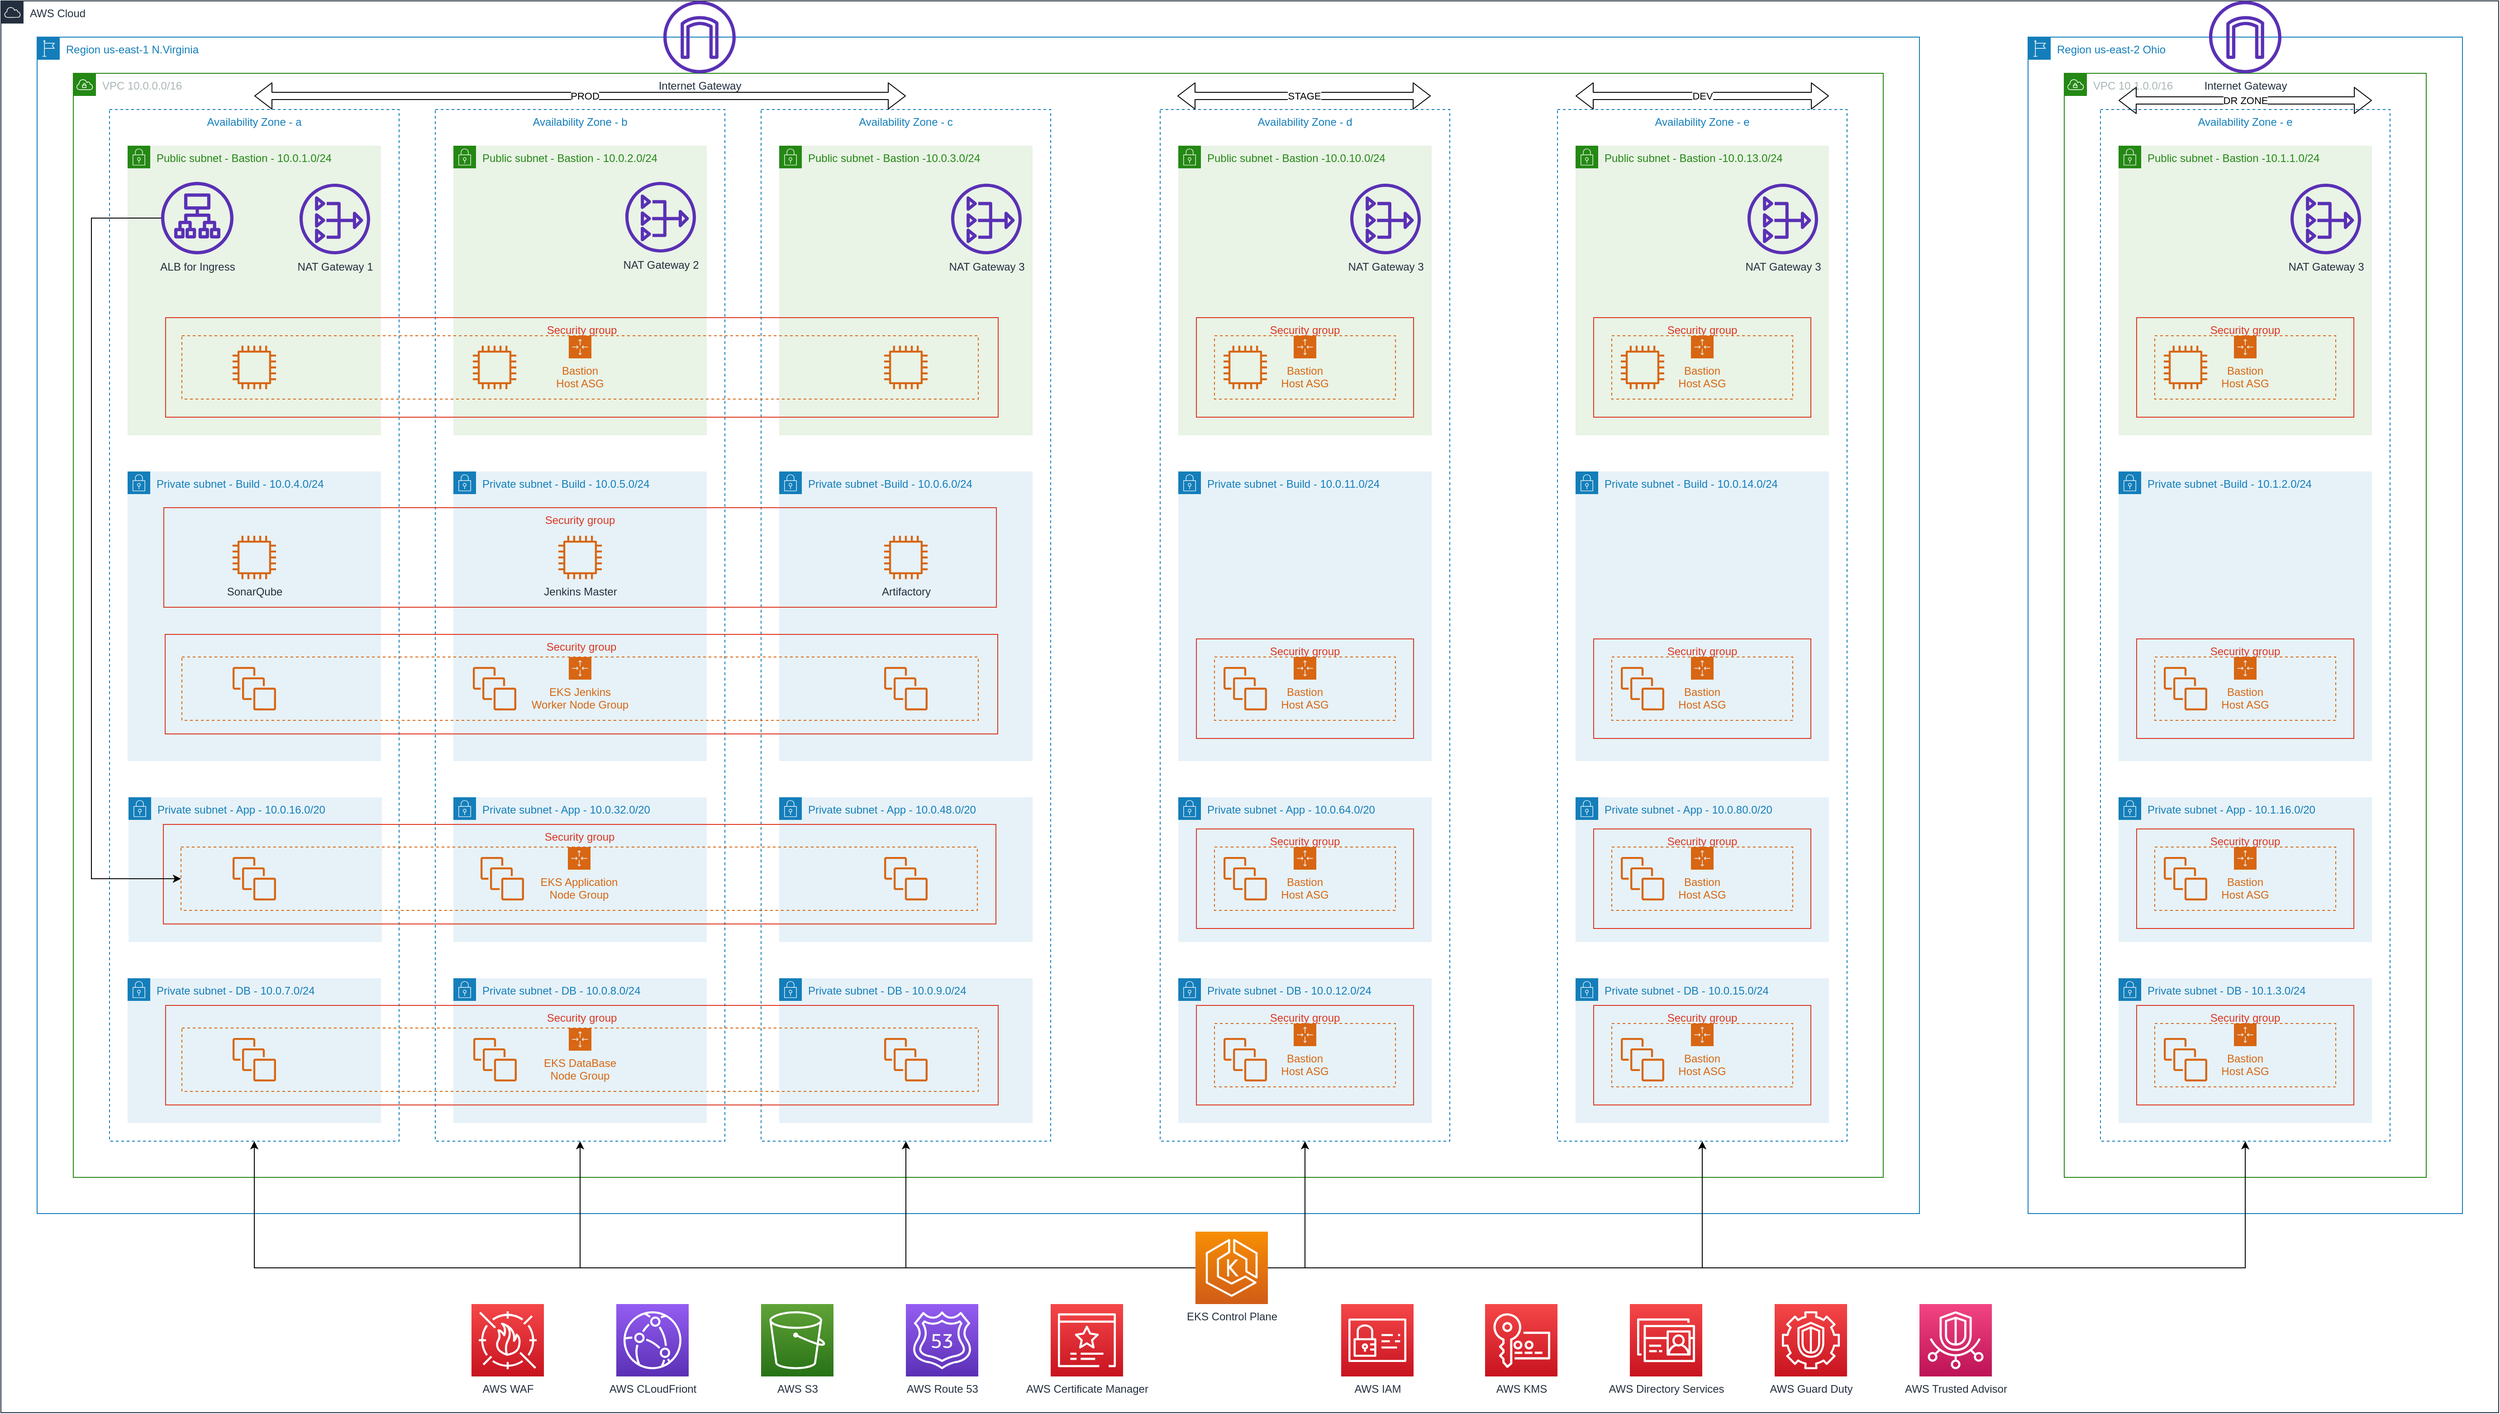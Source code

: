 <mxfile version="13.6.2" type="gitlab">
  <diagram id="AtscibH2AKyXSBgNTHDb" name="Page-1">
    <mxGraphModel dx="1016" dy="838" grid="1" gridSize="10" guides="1" tooltips="1" connect="1" arrows="1" fold="1" page="1" pageScale="1" pageWidth="827" pageHeight="1169" math="0" shadow="0">
      <root>
        <object label="" id="0">
          <mxCell />
        </object>
        <mxCell id="1" parent="0" />
        <mxCell id="Wkn2q9pEP4wsHwl2z5WC-1" value="AWS Cloud" style="points=[[0,0],[0.25,0],[0.5,0],[0.75,0],[1,0],[1,0.25],[1,0.5],[1,0.75],[1,1],[0.75,1],[0.5,1],[0.25,1],[0,1],[0,0.75],[0,0.5],[0,0.25]];outlineConnect=0;gradientColor=none;html=1;whiteSpace=wrap;fontSize=12;fontStyle=0;shape=mxgraph.aws4.group;grIcon=mxgraph.aws4.group_aws_cloud;strokeColor=#232F3E;fillColor=none;verticalAlign=top;align=left;spacingLeft=30;fontColor=#232F3E;dashed=0;" parent="1" vertex="1">
          <mxGeometry x="880" y="80" width="2760" height="1560" as="geometry" />
        </mxCell>
        <mxCell id="Wkn2q9pEP4wsHwl2z5WC-2" value="Region us-east-1 N.Virginia" style="points=[[0,0],[0.25,0],[0.5,0],[0.75,0],[1,0],[1,0.25],[1,0.5],[1,0.75],[1,1],[0.75,1],[0.5,1],[0.25,1],[0,1],[0,0.75],[0,0.5],[0,0.25]];outlineConnect=0;gradientColor=none;html=1;whiteSpace=wrap;fontSize=12;fontStyle=0;shape=mxgraph.aws4.group;grIcon=mxgraph.aws4.group_region;strokeColor=#147EBA;fillColor=none;verticalAlign=top;align=left;spacingLeft=30;fontColor=#147EBA;dashed=0;" parent="1" vertex="1">
          <mxGeometry x="920" y="120" width="2080" height="1300" as="geometry" />
        </mxCell>
        <mxCell id="Wkn2q9pEP4wsHwl2z5WC-3" value="VPC 10.0.0.0/16" style="points=[[0,0],[0.25,0],[0.5,0],[0.75,0],[1,0],[1,0.25],[1,0.5],[1,0.75],[1,1],[0.75,1],[0.5,1],[0.25,1],[0,1],[0,0.75],[0,0.5],[0,0.25]];outlineConnect=0;gradientColor=none;html=1;whiteSpace=wrap;fontSize=12;fontStyle=0;shape=mxgraph.aws4.group;grIcon=mxgraph.aws4.group_vpc;strokeColor=#248814;fillColor=none;verticalAlign=top;align=left;spacingLeft=30;fontColor=#AAB7B8;dashed=0;" parent="1" vertex="1">
          <mxGeometry x="960" y="160" width="2000" height="1220" as="geometry" />
        </mxCell>
        <mxCell id="Wkn2q9pEP4wsHwl2z5WC-19" value="Internet Gateway" style="outlineConnect=0;fontColor=#232F3E;gradientColor=none;fillColor=#5A30B5;strokeColor=none;dashed=0;verticalLabelPosition=bottom;verticalAlign=top;align=center;html=1;fontSize=12;fontStyle=0;aspect=fixed;pointerEvents=1;shape=mxgraph.aws4.internet_gateway;" parent="1" vertex="1">
          <mxGeometry x="1612" y="80" width="80" height="80" as="geometry" />
        </mxCell>
        <mxCell id="Wkn2q9pEP4wsHwl2z5WC-128" value="Availability Zone - a" style="fillColor=none;strokeColor=#147EBA;dashed=1;verticalAlign=top;fontStyle=0;fontColor=#147EBA;" parent="1" vertex="1">
          <mxGeometry x="1000" y="200" width="320" height="1140" as="geometry" />
        </mxCell>
        <mxCell id="Wkn2q9pEP4wsHwl2z5WC-130" value="Public subnet - Bastion - 10.0.1.0/24" style="points=[[0,0],[0.25,0],[0.5,0],[0.75,0],[1,0],[1,0.25],[1,0.5],[1,0.75],[1,1],[0.75,1],[0.5,1],[0.25,1],[0,1],[0,0.75],[0,0.5],[0,0.25]];outlineConnect=0;gradientColor=none;html=1;whiteSpace=wrap;fontSize=12;fontStyle=0;shape=mxgraph.aws4.group;grIcon=mxgraph.aws4.group_security_group;grStroke=0;strokeColor=#248814;fillColor=#E9F3E6;verticalAlign=top;align=left;spacingLeft=30;fontColor=#248814;dashed=0;" parent="1" vertex="1">
          <mxGeometry x="1020" y="240" width="280" height="320" as="geometry" />
        </mxCell>
        <mxCell id="Wkn2q9pEP4wsHwl2z5WC-132" value="NAT Gateway 1" style="outlineConnect=0;fontColor=#232F3E;gradientColor=none;fillColor=#5A30B5;strokeColor=none;dashed=0;verticalLabelPosition=bottom;verticalAlign=top;align=center;html=1;fontSize=12;fontStyle=0;aspect=fixed;pointerEvents=1;shape=mxgraph.aws4.nat_gateway;" parent="1" vertex="1">
          <mxGeometry x="1210" y="282" width="78" height="78" as="geometry" />
        </mxCell>
        <mxCell id="Wkn2q9pEP4wsHwl2z5WC-133" value="ALB for Ingress" style="outlineConnect=0;fontColor=#232F3E;gradientColor=none;fillColor=#5A30B5;strokeColor=none;dashed=0;verticalLabelPosition=bottom;verticalAlign=top;align=center;html=1;fontSize=12;fontStyle=0;aspect=fixed;pointerEvents=1;shape=mxgraph.aws4.application_load_balancer;" parent="1" vertex="1">
          <mxGeometry x="1057" y="280" width="80" height="80" as="geometry" />
        </mxCell>
        <mxCell id="Wkn2q9pEP4wsHwl2z5WC-135" value="Private subnet - Build - 10.0.4.0/24" style="points=[[0,0],[0.25,0],[0.5,0],[0.75,0],[1,0],[1,0.25],[1,0.5],[1,0.75],[1,1],[0.75,1],[0.5,1],[0.25,1],[0,1],[0,0.75],[0,0.5],[0,0.25]];outlineConnect=0;gradientColor=none;html=1;whiteSpace=wrap;fontSize=12;fontStyle=0;shape=mxgraph.aws4.group;grIcon=mxgraph.aws4.group_security_group;grStroke=0;strokeColor=#147EBA;fillColor=#E6F2F8;verticalAlign=top;align=left;spacingLeft=30;fontColor=#147EBA;dashed=0;" parent="1" vertex="1">
          <mxGeometry x="1020" y="600" width="280" height="320" as="geometry" />
        </mxCell>
        <mxCell id="Wkn2q9pEP4wsHwl2z5WC-138" value="Private subnet - App - 10.0.16.0/20" style="points=[[0,0],[0.25,0],[0.5,0],[0.75,0],[1,0],[1,0.25],[1,0.5],[1,0.75],[1,1],[0.75,1],[0.5,1],[0.25,1],[0,1],[0,0.75],[0,0.5],[0,0.25]];outlineConnect=0;gradientColor=none;html=1;whiteSpace=wrap;fontSize=12;fontStyle=0;shape=mxgraph.aws4.group;grIcon=mxgraph.aws4.group_security_group;grStroke=0;strokeColor=#147EBA;fillColor=#E6F2F8;verticalAlign=top;align=left;spacingLeft=30;fontColor=#147EBA;dashed=0;" parent="1" vertex="1">
          <mxGeometry x="1021" y="960" width="280" height="160" as="geometry" />
        </mxCell>
        <mxCell id="Wkn2q9pEP4wsHwl2z5WC-141" value="Availability Zone - b" style="fillColor=none;strokeColor=#147EBA;dashed=1;verticalAlign=top;fontStyle=0;fontColor=#147EBA;" parent="1" vertex="1">
          <mxGeometry x="1360" y="200" width="320" height="1140" as="geometry" />
        </mxCell>
        <mxCell id="Wkn2q9pEP4wsHwl2z5WC-142" value="Public subnet - Bastion - 10.0.2.0/24" style="points=[[0,0],[0.25,0],[0.5,0],[0.75,0],[1,0],[1,0.25],[1,0.5],[1,0.75],[1,1],[0.75,1],[0.5,1],[0.25,1],[0,1],[0,0.75],[0,0.5],[0,0.25]];outlineConnect=0;gradientColor=none;html=1;whiteSpace=wrap;fontSize=12;fontStyle=0;shape=mxgraph.aws4.group;grIcon=mxgraph.aws4.group_security_group;grStroke=0;strokeColor=#248814;fillColor=#E9F3E6;verticalAlign=top;align=left;spacingLeft=30;fontColor=#248814;dashed=0;" parent="1" vertex="1">
          <mxGeometry x="1380" y="240" width="280" height="320" as="geometry" />
        </mxCell>
        <mxCell id="Wkn2q9pEP4wsHwl2z5WC-144" value="NAT Gateway 2" style="outlineConnect=0;fontColor=#232F3E;gradientColor=none;fillColor=#5A30B5;strokeColor=none;dashed=0;verticalLabelPosition=bottom;verticalAlign=top;align=center;html=1;fontSize=12;fontStyle=0;aspect=fixed;pointerEvents=1;shape=mxgraph.aws4.nat_gateway;" parent="1" vertex="1">
          <mxGeometry x="1570" y="280" width="78" height="78" as="geometry" />
        </mxCell>
        <mxCell id="Wkn2q9pEP4wsHwl2z5WC-146" value="Private subnet - Build - 10.0.5.0/24" style="points=[[0,0],[0.25,0],[0.5,0],[0.75,0],[1,0],[1,0.25],[1,0.5],[1,0.75],[1,1],[0.75,1],[0.5,1],[0.25,1],[0,1],[0,0.75],[0,0.5],[0,0.25]];outlineConnect=0;gradientColor=none;html=1;whiteSpace=wrap;fontSize=12;fontStyle=0;shape=mxgraph.aws4.group;grIcon=mxgraph.aws4.group_security_group;grStroke=0;strokeColor=#147EBA;fillColor=#E6F2F8;verticalAlign=top;align=left;spacingLeft=30;fontColor=#147EBA;dashed=0;" parent="1" vertex="1">
          <mxGeometry x="1380" y="600" width="280" height="320" as="geometry" />
        </mxCell>
        <mxCell id="Wkn2q9pEP4wsHwl2z5WC-149" value="Private subnet - App - 10.0.32.0/20" style="points=[[0,0],[0.25,0],[0.5,0],[0.75,0],[1,0],[1,0.25],[1,0.5],[1,0.75],[1,1],[0.75,1],[0.5,1],[0.25,1],[0,1],[0,0.75],[0,0.5],[0,0.25]];outlineConnect=0;gradientColor=none;html=1;whiteSpace=wrap;fontSize=12;fontStyle=0;shape=mxgraph.aws4.group;grIcon=mxgraph.aws4.group_security_group;grStroke=0;strokeColor=#147EBA;fillColor=#E6F2F8;verticalAlign=top;align=left;spacingLeft=30;fontColor=#147EBA;dashed=0;" parent="1" vertex="1">
          <mxGeometry x="1380" y="960" width="280" height="160" as="geometry" />
        </mxCell>
        <mxCell id="Wkn2q9pEP4wsHwl2z5WC-151" value="Availability Zone - c" style="fillColor=none;strokeColor=#147EBA;dashed=1;verticalAlign=top;fontStyle=0;fontColor=#147EBA;" parent="1" vertex="1">
          <mxGeometry x="1720" y="200" width="320" height="1140" as="geometry" />
        </mxCell>
        <mxCell id="Wkn2q9pEP4wsHwl2z5WC-152" value="Public subnet - Bastion -10.0.3.0/24" style="points=[[0,0],[0.25,0],[0.5,0],[0.75,0],[1,0],[1,0.25],[1,0.5],[1,0.75],[1,1],[0.75,1],[0.5,1],[0.25,1],[0,1],[0,0.75],[0,0.5],[0,0.25]];outlineConnect=0;gradientColor=none;html=1;whiteSpace=wrap;fontSize=12;fontStyle=0;shape=mxgraph.aws4.group;grIcon=mxgraph.aws4.group_security_group;grStroke=0;strokeColor=#248814;fillColor=#E9F3E6;verticalAlign=top;align=left;spacingLeft=30;fontColor=#248814;dashed=0;" parent="1" vertex="1">
          <mxGeometry x="1740" y="240" width="280" height="320" as="geometry" />
        </mxCell>
        <mxCell id="Wkn2q9pEP4wsHwl2z5WC-154" value="NAT Gateway 3" style="outlineConnect=0;fontColor=#232F3E;gradientColor=none;fillColor=#5A30B5;strokeColor=none;dashed=0;verticalLabelPosition=bottom;verticalAlign=top;align=center;html=1;fontSize=12;fontStyle=0;aspect=fixed;pointerEvents=1;shape=mxgraph.aws4.nat_gateway;" parent="1" vertex="1">
          <mxGeometry x="1930" y="282" width="78" height="78" as="geometry" />
        </mxCell>
        <mxCell id="Wkn2q9pEP4wsHwl2z5WC-156" value="Private subnet -Build - 10.0.6.0/24" style="points=[[0,0],[0.25,0],[0.5,0],[0.75,0],[1,0],[1,0.25],[1,0.5],[1,0.75],[1,1],[0.75,1],[0.5,1],[0.25,1],[0,1],[0,0.75],[0,0.5],[0,0.25]];outlineConnect=0;gradientColor=none;html=1;whiteSpace=wrap;fontSize=12;fontStyle=0;shape=mxgraph.aws4.group;grIcon=mxgraph.aws4.group_security_group;grStroke=0;strokeColor=#147EBA;fillColor=#E6F2F8;verticalAlign=top;align=left;spacingLeft=30;fontColor=#147EBA;dashed=0;" parent="1" vertex="1">
          <mxGeometry x="1740" y="600" width="280" height="320" as="geometry" />
        </mxCell>
        <mxCell id="Wkn2q9pEP4wsHwl2z5WC-159" value="Private subnet - App - 10.0.48.0/20" style="points=[[0,0],[0.25,0],[0.5,0],[0.75,0],[1,0],[1,0.25],[1,0.5],[1,0.75],[1,1],[0.75,1],[0.5,1],[0.25,1],[0,1],[0,0.75],[0,0.5],[0,0.25]];outlineConnect=0;gradientColor=none;html=1;whiteSpace=wrap;fontSize=12;fontStyle=0;shape=mxgraph.aws4.group;grIcon=mxgraph.aws4.group_security_group;grStroke=0;strokeColor=#147EBA;fillColor=#E6F2F8;verticalAlign=top;align=left;spacingLeft=30;fontColor=#147EBA;dashed=0;" parent="1" vertex="1">
          <mxGeometry x="1740" y="960" width="280" height="160" as="geometry" />
        </mxCell>
        <mxCell id="Wkn2q9pEP4wsHwl2z5WC-163" value="Security group" style="fillColor=none;strokeColor=#DD3522;verticalAlign=top;fontStyle=0;fontColor=#DD3522;" parent="1" vertex="1">
          <mxGeometry x="1060" y="640" width="920" height="110" as="geometry" />
        </mxCell>
        <mxCell id="Wkn2q9pEP4wsHwl2z5WC-165" value="Security group" style="fillColor=none;strokeColor=#DD3522;verticalAlign=top;fontStyle=0;fontColor=#DD3522;" parent="1" vertex="1">
          <mxGeometry x="1059.5" y="990" width="920" height="110" as="geometry" />
        </mxCell>
        <mxCell id="Wkn2q9pEP4wsHwl2z5WC-164" value="EKS Application&lt;br&gt;Node Group" style="points=[[0,0],[0.25,0],[0.5,0],[0.75,0],[1,0],[1,0.25],[1,0.5],[1,0.75],[1,1],[0.75,1],[0.5,1],[0.25,1],[0,1],[0,0.75],[0,0.5],[0,0.25]];outlineConnect=0;gradientColor=none;html=1;whiteSpace=wrap;fontSize=12;fontStyle=0;shape=mxgraph.aws4.groupCenter;grIcon=mxgraph.aws4.group_auto_scaling_group;grStroke=1;strokeColor=#D86613;fillColor=none;verticalAlign=top;align=center;fontColor=#D86613;dashed=1;spacingTop=25;" parent="1" vertex="1">
          <mxGeometry x="1079" y="1015" width="880" height="70" as="geometry" />
        </mxCell>
        <mxCell id="Wkn2q9pEP4wsHwl2z5WC-150" value="" style="outlineConnect=0;fontColor=#232F3E;gradientColor=none;fillColor=#D86613;strokeColor=none;dashed=0;verticalLabelPosition=bottom;verticalAlign=top;align=center;html=1;fontSize=12;fontStyle=0;aspect=fixed;pointerEvents=1;shape=mxgraph.aws4.instances;" parent="1" vertex="1">
          <mxGeometry x="1410" y="1026" width="48" height="48" as="geometry" />
        </mxCell>
        <mxCell id="Wkn2q9pEP4wsHwl2z5WC-160" value="" style="outlineConnect=0;fontColor=#232F3E;gradientColor=none;fillColor=#D86613;strokeColor=none;dashed=0;verticalLabelPosition=bottom;verticalAlign=top;align=center;html=1;fontSize=12;fontStyle=0;aspect=fixed;pointerEvents=1;shape=mxgraph.aws4.instances;" parent="1" vertex="1">
          <mxGeometry x="1856" y="1026" width="48" height="48" as="geometry" />
        </mxCell>
        <mxCell id="Wkn2q9pEP4wsHwl2z5WC-139" value="" style="outlineConnect=0;fontColor=#232F3E;gradientColor=none;fillColor=#D86613;strokeColor=none;dashed=0;verticalLabelPosition=bottom;verticalAlign=top;align=center;html=1;fontSize=12;fontStyle=0;aspect=fixed;pointerEvents=1;shape=mxgraph.aws4.instances;" parent="1" vertex="1">
          <mxGeometry x="1136" y="1026" width="48" height="48" as="geometry" />
        </mxCell>
        <mxCell id="Wkn2q9pEP4wsHwl2z5WC-166" value="Private subnet - DB - 10.0.7.0/24" style="points=[[0,0],[0.25,0],[0.5,0],[0.75,0],[1,0],[1,0.25],[1,0.5],[1,0.75],[1,1],[0.75,1],[0.5,1],[0.25,1],[0,1],[0,0.75],[0,0.5],[0,0.25]];outlineConnect=0;gradientColor=none;html=1;whiteSpace=wrap;fontSize=12;fontStyle=0;shape=mxgraph.aws4.group;grIcon=mxgraph.aws4.group_security_group;grStroke=0;strokeColor=#147EBA;fillColor=#E6F2F8;verticalAlign=top;align=left;spacingLeft=30;fontColor=#147EBA;dashed=0;" parent="1" vertex="1">
          <mxGeometry x="1020" y="1160" width="280" height="160" as="geometry" />
        </mxCell>
        <mxCell id="Wkn2q9pEP4wsHwl2z5WC-167" value="Private subnet - DB - 10.0.8.0/24" style="points=[[0,0],[0.25,0],[0.5,0],[0.75,0],[1,0],[1,0.25],[1,0.5],[1,0.75],[1,1],[0.75,1],[0.5,1],[0.25,1],[0,1],[0,0.75],[0,0.5],[0,0.25]];outlineConnect=0;gradientColor=none;html=1;whiteSpace=wrap;fontSize=12;fontStyle=0;shape=mxgraph.aws4.group;grIcon=mxgraph.aws4.group_security_group;grStroke=0;strokeColor=#147EBA;fillColor=#E6F2F8;verticalAlign=top;align=left;spacingLeft=30;fontColor=#147EBA;dashed=0;" parent="1" vertex="1">
          <mxGeometry x="1380" y="1160" width="280" height="160" as="geometry" />
        </mxCell>
        <mxCell id="Wkn2q9pEP4wsHwl2z5WC-168" value="Private subnet - DB - 10.0.9.0/24" style="points=[[0,0],[0.25,0],[0.5,0],[0.75,0],[1,0],[1,0.25],[1,0.5],[1,0.75],[1,1],[0.75,1],[0.5,1],[0.25,1],[0,1],[0,0.75],[0,0.5],[0,0.25]];outlineConnect=0;gradientColor=none;html=1;whiteSpace=wrap;fontSize=12;fontStyle=0;shape=mxgraph.aws4.group;grIcon=mxgraph.aws4.group_security_group;grStroke=0;strokeColor=#147EBA;fillColor=#E6F2F8;verticalAlign=top;align=left;spacingLeft=30;fontColor=#147EBA;dashed=0;" parent="1" vertex="1">
          <mxGeometry x="1740" y="1160" width="280" height="160" as="geometry" />
        </mxCell>
        <mxCell id="Wkn2q9pEP4wsHwl2z5WC-169" value="Security group" style="fillColor=none;strokeColor=#DD3522;verticalAlign=top;fontStyle=0;fontColor=#DD3522;" parent="1" vertex="1">
          <mxGeometry x="1062" y="1190" width="920" height="110" as="geometry" />
        </mxCell>
        <mxCell id="Wkn2q9pEP4wsHwl2z5WC-170" value="EKS DataBase&lt;br&gt;Node Group" style="points=[[0,0],[0.25,0],[0.5,0],[0.75,0],[1,0],[1,0.25],[1,0.5],[1,0.75],[1,1],[0.75,1],[0.5,1],[0.25,1],[0,1],[0,0.75],[0,0.5],[0,0.25]];outlineConnect=0;gradientColor=none;html=1;whiteSpace=wrap;fontSize=12;fontStyle=0;shape=mxgraph.aws4.groupCenter;grIcon=mxgraph.aws4.group_auto_scaling_group;grStroke=1;strokeColor=#D86613;fillColor=none;verticalAlign=top;align=center;fontColor=#D86613;dashed=1;spacingTop=25;" parent="1" vertex="1">
          <mxGeometry x="1080" y="1215" width="880" height="70" as="geometry" />
        </mxCell>
        <mxCell id="Wkn2q9pEP4wsHwl2z5WC-171" value="" style="outlineConnect=0;fontColor=#232F3E;gradientColor=none;fillColor=#D86613;strokeColor=none;dashed=0;verticalLabelPosition=bottom;verticalAlign=top;align=center;html=1;fontSize=12;fontStyle=0;aspect=fixed;pointerEvents=1;shape=mxgraph.aws4.instances;" parent="1" vertex="1">
          <mxGeometry x="1402" y="1226" width="48" height="48" as="geometry" />
        </mxCell>
        <mxCell id="Wkn2q9pEP4wsHwl2z5WC-172" value="" style="outlineConnect=0;fontColor=#232F3E;gradientColor=none;fillColor=#D86613;strokeColor=none;dashed=0;verticalLabelPosition=bottom;verticalAlign=top;align=center;html=1;fontSize=12;fontStyle=0;aspect=fixed;pointerEvents=1;shape=mxgraph.aws4.instances;" parent="1" vertex="1">
          <mxGeometry x="1856" y="1226" width="48" height="48" as="geometry" />
        </mxCell>
        <mxCell id="Wkn2q9pEP4wsHwl2z5WC-173" value="" style="outlineConnect=0;fontColor=#232F3E;gradientColor=none;fillColor=#D86613;strokeColor=none;dashed=0;verticalLabelPosition=bottom;verticalAlign=top;align=center;html=1;fontSize=12;fontStyle=0;aspect=fixed;pointerEvents=1;shape=mxgraph.aws4.instances;" parent="1" vertex="1">
          <mxGeometry x="1136" y="1226" width="48" height="48" as="geometry" />
        </mxCell>
        <mxCell id="Wkn2q9pEP4wsHwl2z5WC-174" value="Security group" style="fillColor=none;strokeColor=#DD3522;verticalAlign=top;fontStyle=0;fontColor=#DD3522;" parent="1" vertex="1">
          <mxGeometry x="1061.5" y="780" width="920" height="110" as="geometry" />
        </mxCell>
        <mxCell id="Wkn2q9pEP4wsHwl2z5WC-175" value="EKS Jenkins&lt;br&gt;Worker Node Group" style="points=[[0,0],[0.25,0],[0.5,0],[0.75,0],[1,0],[1,0.25],[1,0.5],[1,0.75],[1,1],[0.75,1],[0.5,1],[0.25,1],[0,1],[0,0.75],[0,0.5],[0,0.25]];outlineConnect=0;gradientColor=none;html=1;whiteSpace=wrap;fontSize=12;fontStyle=0;shape=mxgraph.aws4.groupCenter;grIcon=mxgraph.aws4.group_auto_scaling_group;grStroke=1;strokeColor=#D86613;fillColor=none;verticalAlign=top;align=center;fontColor=#D86613;dashed=1;spacingTop=25;" parent="1" vertex="1">
          <mxGeometry x="1080" y="805" width="880" height="70" as="geometry" />
        </mxCell>
        <mxCell id="Wkn2q9pEP4wsHwl2z5WC-176" value="" style="outlineConnect=0;fontColor=#232F3E;gradientColor=none;fillColor=#D86613;strokeColor=none;dashed=0;verticalLabelPosition=bottom;verticalAlign=top;align=center;html=1;fontSize=12;fontStyle=0;aspect=fixed;pointerEvents=1;shape=mxgraph.aws4.instances;" parent="1" vertex="1">
          <mxGeometry x="1401.5" y="816" width="48" height="48" as="geometry" />
        </mxCell>
        <mxCell id="Wkn2q9pEP4wsHwl2z5WC-177" value="" style="outlineConnect=0;fontColor=#232F3E;gradientColor=none;fillColor=#D86613;strokeColor=none;dashed=0;verticalLabelPosition=bottom;verticalAlign=top;align=center;html=1;fontSize=12;fontStyle=0;aspect=fixed;pointerEvents=1;shape=mxgraph.aws4.instances;" parent="1" vertex="1">
          <mxGeometry x="1856" y="816" width="48" height="48" as="geometry" />
        </mxCell>
        <mxCell id="Wkn2q9pEP4wsHwl2z5WC-178" value="" style="outlineConnect=0;fontColor=#232F3E;gradientColor=none;fillColor=#D86613;strokeColor=none;dashed=0;verticalLabelPosition=bottom;verticalAlign=top;align=center;html=1;fontSize=12;fontStyle=0;aspect=fixed;pointerEvents=1;shape=mxgraph.aws4.instances;" parent="1" vertex="1">
          <mxGeometry x="1136" y="816" width="48" height="48" as="geometry" />
        </mxCell>
        <mxCell id="Wkn2q9pEP4wsHwl2z5WC-136" value="SonarQube" style="outlineConnect=0;fontColor=#232F3E;gradientColor=none;fillColor=#D86613;strokeColor=none;dashed=0;verticalLabelPosition=bottom;verticalAlign=top;align=center;html=1;fontSize=12;fontStyle=0;aspect=fixed;pointerEvents=1;shape=mxgraph.aws4.instance2;" parent="1" vertex="1">
          <mxGeometry x="1136" y="671" width="48" height="48" as="geometry" />
        </mxCell>
        <mxCell id="Wkn2q9pEP4wsHwl2z5WC-157" value="Artifactory" style="outlineConnect=0;fontColor=#232F3E;gradientColor=none;fillColor=#D86613;strokeColor=none;dashed=0;verticalLabelPosition=bottom;verticalAlign=top;align=center;html=1;fontSize=12;fontStyle=0;aspect=fixed;pointerEvents=1;shape=mxgraph.aws4.instance2;" parent="1" vertex="1">
          <mxGeometry x="1856" y="671" width="48" height="48" as="geometry" />
        </mxCell>
        <mxCell id="Wkn2q9pEP4wsHwl2z5WC-188" value="AWS Directory Services" style="outlineConnect=0;fontColor=#232F3E;gradientColor=#F54749;gradientDirection=north;fillColor=#C7131F;strokeColor=#ffffff;dashed=0;verticalLabelPosition=bottom;verticalAlign=top;align=center;html=1;fontSize=12;fontStyle=0;aspect=fixed;shape=mxgraph.aws4.resourceIcon;resIcon=mxgraph.aws4.directory_service;" parent="1" vertex="1">
          <mxGeometry x="2680" y="1520" width="80" height="80" as="geometry" />
        </mxCell>
        <mxCell id="Wkn2q9pEP4wsHwl2z5WC-189" value="AWS Guard Duty" style="outlineConnect=0;fontColor=#232F3E;gradientColor=#F54749;gradientDirection=north;fillColor=#C7131F;strokeColor=#ffffff;dashed=0;verticalLabelPosition=bottom;verticalAlign=top;align=center;html=1;fontSize=12;fontStyle=0;aspect=fixed;shape=mxgraph.aws4.resourceIcon;resIcon=mxgraph.aws4.guardduty;" parent="1" vertex="1">
          <mxGeometry x="2840" y="1520" width="80" height="80" as="geometry" />
        </mxCell>
        <mxCell id="Wkn2q9pEP4wsHwl2z5WC-190" value="AWS Certificate Manager" style="outlineConnect=0;fontColor=#232F3E;gradientColor=#F54749;gradientDirection=north;fillColor=#C7131F;strokeColor=#ffffff;dashed=0;verticalLabelPosition=bottom;verticalAlign=top;align=center;html=1;fontSize=12;fontStyle=0;aspect=fixed;shape=mxgraph.aws4.resourceIcon;resIcon=mxgraph.aws4.certificate_manager_3;" parent="1" vertex="1">
          <mxGeometry x="2040" y="1520" width="80" height="80" as="geometry" />
        </mxCell>
        <mxCell id="Wkn2q9pEP4wsHwl2z5WC-191" value="AWS KMS" style="outlineConnect=0;fontColor=#232F3E;gradientColor=#F54749;gradientDirection=north;fillColor=#C7131F;strokeColor=#ffffff;dashed=0;verticalLabelPosition=bottom;verticalAlign=top;align=center;html=1;fontSize=12;fontStyle=0;aspect=fixed;shape=mxgraph.aws4.resourceIcon;resIcon=mxgraph.aws4.key_management_service;" parent="1" vertex="1">
          <mxGeometry x="2520" y="1520" width="80" height="80" as="geometry" />
        </mxCell>
        <mxCell id="Wkn2q9pEP4wsHwl2z5WC-192" value="AWS IAM" style="outlineConnect=0;fontColor=#232F3E;gradientColor=#F54749;gradientDirection=north;fillColor=#C7131F;strokeColor=#ffffff;dashed=0;verticalLabelPosition=bottom;verticalAlign=top;align=center;html=1;fontSize=12;fontStyle=0;aspect=fixed;shape=mxgraph.aws4.resourceIcon;resIcon=mxgraph.aws4.identity_and_access_management;" parent="1" vertex="1">
          <mxGeometry x="2361" y="1520" width="80" height="80" as="geometry" />
        </mxCell>
        <mxCell id="Wkn2q9pEP4wsHwl2z5WC-193" value="AWS CLoudFriont" style="outlineConnect=0;fontColor=#232F3E;gradientColor=#945DF2;gradientDirection=north;fillColor=#5A30B5;strokeColor=#ffffff;dashed=0;verticalLabelPosition=bottom;verticalAlign=top;align=center;html=1;fontSize=12;fontStyle=0;aspect=fixed;shape=mxgraph.aws4.resourceIcon;resIcon=mxgraph.aws4.cloudfront;" parent="1" vertex="1">
          <mxGeometry x="1560" y="1520" width="80" height="80" as="geometry" />
        </mxCell>
        <mxCell id="Wkn2q9pEP4wsHwl2z5WC-196" value="AWS S3" style="outlineConnect=0;fontColor=#232F3E;gradientColor=#60A337;gradientDirection=north;fillColor=#277116;strokeColor=#ffffff;dashed=0;verticalLabelPosition=bottom;verticalAlign=top;align=center;html=1;fontSize=12;fontStyle=0;aspect=fixed;shape=mxgraph.aws4.resourceIcon;resIcon=mxgraph.aws4.s3;" parent="1" vertex="1">
          <mxGeometry x="1720" y="1520" width="80" height="80" as="geometry" />
        </mxCell>
        <mxCell id="Wkn2q9pEP4wsHwl2z5WC-197" value="AWS Route 53" style="outlineConnect=0;fontColor=#232F3E;gradientColor=#945DF2;gradientDirection=north;fillColor=#5A30B5;strokeColor=#ffffff;dashed=0;verticalLabelPosition=bottom;verticalAlign=top;align=center;html=1;fontSize=12;fontStyle=0;aspect=fixed;shape=mxgraph.aws4.resourceIcon;resIcon=mxgraph.aws4.route_53;" parent="1" vertex="1">
          <mxGeometry x="1880" y="1520" width="80" height="80" as="geometry" />
        </mxCell>
        <mxCell id="Wkn2q9pEP4wsHwl2z5WC-199" style="edgeStyle=orthogonalEdgeStyle;rounded=0;orthogonalLoop=1;jettySize=auto;html=1;entryX=0;entryY=0.5;entryDx=0;entryDy=0;" parent="1" source="Wkn2q9pEP4wsHwl2z5WC-133" target="Wkn2q9pEP4wsHwl2z5WC-164" edge="1">
          <mxGeometry relative="1" as="geometry">
            <Array as="points">
              <mxPoint x="980" y="320" />
              <mxPoint x="980" y="1050" />
            </Array>
          </mxGeometry>
        </mxCell>
        <mxCell id="Wkn2q9pEP4wsHwl2z5WC-147" value="Jenkins Master" style="outlineConnect=0;fontColor=#232F3E;gradientColor=none;fillColor=#D86613;strokeColor=none;dashed=0;verticalLabelPosition=bottom;verticalAlign=top;align=center;html=1;fontSize=12;fontStyle=0;aspect=fixed;pointerEvents=1;shape=mxgraph.aws4.instance2;" parent="1" vertex="1">
          <mxGeometry x="1496" y="671" width="48" height="48" as="geometry" />
        </mxCell>
        <mxCell id="Wkn2q9pEP4wsHwl2z5WC-202" value="Security group" style="fillColor=none;strokeColor=#DD3522;verticalAlign=top;fontStyle=0;fontColor=#DD3522;" parent="1" vertex="1">
          <mxGeometry x="1062" y="430" width="920" height="110" as="geometry" />
        </mxCell>
        <mxCell id="Wkn2q9pEP4wsHwl2z5WC-187" value="Bastion&lt;br&gt;Host ASG" style="points=[[0,0],[0.25,0],[0.5,0],[0.75,0],[1,0],[1,0.25],[1,0.5],[1,0.75],[1,1],[0.75,1],[0.5,1],[0.25,1],[0,1],[0,0.75],[0,0.5],[0,0.25]];outlineConnect=0;gradientColor=none;html=1;whiteSpace=wrap;fontSize=12;fontStyle=0;shape=mxgraph.aws4.groupCenter;grIcon=mxgraph.aws4.group_auto_scaling_group;grStroke=1;strokeColor=#D86613;fillColor=none;verticalAlign=top;align=center;fontColor=#D86613;dashed=1;spacingTop=25;" parent="1" vertex="1">
          <mxGeometry x="1080" y="450" width="880" height="70" as="geometry" />
        </mxCell>
        <mxCell id="Wkn2q9pEP4wsHwl2z5WC-131" value="" style="outlineConnect=0;fontColor=#232F3E;gradientColor=none;fillColor=#D86613;strokeColor=none;dashed=0;verticalLabelPosition=bottom;verticalAlign=top;align=center;html=1;fontSize=12;fontStyle=0;aspect=fixed;pointerEvents=1;shape=mxgraph.aws4.instance2;" parent="1" vertex="1">
          <mxGeometry x="1136" y="461" width="48" height="48" as="geometry" />
        </mxCell>
        <mxCell id="Wkn2q9pEP4wsHwl2z5WC-143" value="" style="outlineConnect=0;fontColor=#232F3E;gradientColor=none;fillColor=#D86613;strokeColor=none;dashed=0;verticalLabelPosition=bottom;verticalAlign=top;align=center;html=1;fontSize=12;fontStyle=0;aspect=fixed;pointerEvents=1;shape=mxgraph.aws4.instance2;" parent="1" vertex="1">
          <mxGeometry x="1401.5" y="461" width="48" height="48" as="geometry" />
        </mxCell>
        <mxCell id="Wkn2q9pEP4wsHwl2z5WC-153" value="" style="outlineConnect=0;fontColor=#232F3E;gradientColor=none;fillColor=#D86613;strokeColor=none;dashed=0;verticalLabelPosition=bottom;verticalAlign=top;align=center;html=1;fontSize=12;fontStyle=0;aspect=fixed;pointerEvents=1;shape=mxgraph.aws4.instance2;" parent="1" vertex="1">
          <mxGeometry x="1856" y="461" width="48" height="48" as="geometry" />
        </mxCell>
        <mxCell id="JlrRkA-Gktlx7vm3OTrD-1" style="edgeStyle=orthogonalEdgeStyle;rounded=0;orthogonalLoop=1;jettySize=auto;html=1;exitX=0.5;exitY=1;exitDx=0;exitDy=0;" parent="1" source="Wkn2q9pEP4wsHwl2z5WC-3" target="Wkn2q9pEP4wsHwl2z5WC-3" edge="1">
          <mxGeometry relative="1" as="geometry" />
        </mxCell>
        <mxCell id="JlrRkA-Gktlx7vm3OTrD-2" value="Availability Zone - d" style="fillColor=none;strokeColor=#147EBA;dashed=1;verticalAlign=top;fontStyle=0;fontColor=#147EBA;" parent="1" vertex="1">
          <mxGeometry x="2161" y="200" width="320" height="1140" as="geometry" />
        </mxCell>
        <mxCell id="JlrRkA-Gktlx7vm3OTrD-3" value="Public subnet - Bastion -10.0.10.0/24" style="points=[[0,0],[0.25,0],[0.5,0],[0.75,0],[1,0],[1,0.25],[1,0.5],[1,0.75],[1,1],[0.75,1],[0.5,1],[0.25,1],[0,1],[0,0.75],[0,0.5],[0,0.25]];outlineConnect=0;gradientColor=none;html=1;whiteSpace=wrap;fontSize=12;fontStyle=0;shape=mxgraph.aws4.group;grIcon=mxgraph.aws4.group_security_group;grStroke=0;strokeColor=#248814;fillColor=#E9F3E6;verticalAlign=top;align=left;spacingLeft=30;fontColor=#248814;dashed=0;" parent="1" vertex="1">
          <mxGeometry x="2181" y="240" width="280" height="320" as="geometry" />
        </mxCell>
        <mxCell id="JlrRkA-Gktlx7vm3OTrD-4" value="NAT Gateway 3" style="outlineConnect=0;fontColor=#232F3E;gradientColor=none;fillColor=#5A30B5;strokeColor=none;dashed=0;verticalLabelPosition=bottom;verticalAlign=top;align=center;html=1;fontSize=12;fontStyle=0;aspect=fixed;pointerEvents=1;shape=mxgraph.aws4.nat_gateway;" parent="1" vertex="1">
          <mxGeometry x="2371" y="282" width="78" height="78" as="geometry" />
        </mxCell>
        <mxCell id="JlrRkA-Gktlx7vm3OTrD-5" value="Private subnet - Build - 10.0.11.0/24" style="points=[[0,0],[0.25,0],[0.5,0],[0.75,0],[1,0],[1,0.25],[1,0.5],[1,0.75],[1,1],[0.75,1],[0.5,1],[0.25,1],[0,1],[0,0.75],[0,0.5],[0,0.25]];outlineConnect=0;gradientColor=none;html=1;whiteSpace=wrap;fontSize=12;fontStyle=0;shape=mxgraph.aws4.group;grIcon=mxgraph.aws4.group_security_group;grStroke=0;strokeColor=#147EBA;fillColor=#E6F2F8;verticalAlign=top;align=left;spacingLeft=30;fontColor=#147EBA;dashed=0;" parent="1" vertex="1">
          <mxGeometry x="2181" y="600" width="280" height="320" as="geometry" />
        </mxCell>
        <mxCell id="JlrRkA-Gktlx7vm3OTrD-6" value="Private subnet - App - 10.0.64.0/20" style="points=[[0,0],[0.25,0],[0.5,0],[0.75,0],[1,0],[1,0.25],[1,0.5],[1,0.75],[1,1],[0.75,1],[0.5,1],[0.25,1],[0,1],[0,0.75],[0,0.5],[0,0.25]];outlineConnect=0;gradientColor=none;html=1;whiteSpace=wrap;fontSize=12;fontStyle=0;shape=mxgraph.aws4.group;grIcon=mxgraph.aws4.group_security_group;grStroke=0;strokeColor=#147EBA;fillColor=#E6F2F8;verticalAlign=top;align=left;spacingLeft=30;fontColor=#147EBA;dashed=0;" parent="1" vertex="1">
          <mxGeometry x="2181" y="960" width="280" height="160" as="geometry" />
        </mxCell>
        <mxCell id="JlrRkA-Gktlx7vm3OTrD-7" value="" style="outlineConnect=0;fontColor=#232F3E;gradientColor=none;fillColor=#D86613;strokeColor=none;dashed=0;verticalLabelPosition=bottom;verticalAlign=top;align=center;html=1;fontSize=12;fontStyle=0;aspect=fixed;pointerEvents=1;shape=mxgraph.aws4.instances;" parent="1" vertex="1">
          <mxGeometry x="2231" y="1026" width="48" height="48" as="geometry" />
        </mxCell>
        <mxCell id="JlrRkA-Gktlx7vm3OTrD-8" value="Private subnet - DB - 10.0.12.0/24" style="points=[[0,0],[0.25,0],[0.5,0],[0.75,0],[1,0],[1,0.25],[1,0.5],[1,0.75],[1,1],[0.75,1],[0.5,1],[0.25,1],[0,1],[0,0.75],[0,0.5],[0,0.25]];outlineConnect=0;gradientColor=none;html=1;whiteSpace=wrap;fontSize=12;fontStyle=0;shape=mxgraph.aws4.group;grIcon=mxgraph.aws4.group_security_group;grStroke=0;strokeColor=#147EBA;fillColor=#E6F2F8;verticalAlign=top;align=left;spacingLeft=30;fontColor=#147EBA;dashed=0;" parent="1" vertex="1">
          <mxGeometry x="2181" y="1160" width="280" height="160" as="geometry" />
        </mxCell>
        <mxCell id="JlrRkA-Gktlx7vm3OTrD-9" value="" style="outlineConnect=0;fontColor=#232F3E;gradientColor=none;fillColor=#D86613;strokeColor=none;dashed=0;verticalLabelPosition=bottom;verticalAlign=top;align=center;html=1;fontSize=12;fontStyle=0;aspect=fixed;pointerEvents=1;shape=mxgraph.aws4.instances;" parent="1" vertex="1">
          <mxGeometry x="2231" y="1226" width="48" height="48" as="geometry" />
        </mxCell>
        <mxCell id="JlrRkA-Gktlx7vm3OTrD-10" value="" style="outlineConnect=0;fontColor=#232F3E;gradientColor=none;fillColor=#D86613;strokeColor=none;dashed=0;verticalLabelPosition=bottom;verticalAlign=top;align=center;html=1;fontSize=12;fontStyle=0;aspect=fixed;pointerEvents=1;shape=mxgraph.aws4.instances;" parent="1" vertex="1">
          <mxGeometry x="2231" y="816" width="48" height="48" as="geometry" />
        </mxCell>
        <mxCell id="JlrRkA-Gktlx7vm3OTrD-13" style="edgeStyle=orthogonalEdgeStyle;rounded=0;orthogonalLoop=1;jettySize=auto;html=1;exitX=0.5;exitY=1;exitDx=0;exitDy=0;" parent="1" edge="1">
          <mxGeometry relative="1" as="geometry">
            <mxPoint x="2236" y="1377.14" as="sourcePoint" />
            <mxPoint x="2236" y="1377.14" as="targetPoint" />
          </mxGeometry>
        </mxCell>
        <mxCell id="JlrRkA-Gktlx7vm3OTrD-14" value="Security group" style="fillColor=none;strokeColor=#DD3522;verticalAlign=top;fontStyle=0;fontColor=#DD3522;" parent="1" vertex="1">
          <mxGeometry x="2201" y="430" width="240" height="110" as="geometry" />
        </mxCell>
        <mxCell id="JlrRkA-Gktlx7vm3OTrD-15" value="Bastion&lt;br&gt;Host ASG" style="points=[[0,0],[0.25,0],[0.5,0],[0.75,0],[1,0],[1,0.25],[1,0.5],[1,0.75],[1,1],[0.75,1],[0.5,1],[0.25,1],[0,1],[0,0.75],[0,0.5],[0,0.25]];outlineConnect=0;gradientColor=none;html=1;whiteSpace=wrap;fontSize=12;fontStyle=0;shape=mxgraph.aws4.groupCenter;grIcon=mxgraph.aws4.group_auto_scaling_group;grStroke=1;strokeColor=#D86613;fillColor=none;verticalAlign=top;align=center;fontColor=#D86613;dashed=1;spacingTop=25;" parent="1" vertex="1">
          <mxGeometry x="2221" y="450" width="200" height="70" as="geometry" />
        </mxCell>
        <mxCell id="JlrRkA-Gktlx7vm3OTrD-12" value="" style="outlineConnect=0;fontColor=#232F3E;gradientColor=none;fillColor=#D86613;strokeColor=none;dashed=0;verticalLabelPosition=bottom;verticalAlign=top;align=center;html=1;fontSize=12;fontStyle=0;aspect=fixed;pointerEvents=1;shape=mxgraph.aws4.instance2;" parent="1" vertex="1">
          <mxGeometry x="2231" y="461" width="48" height="48" as="geometry" />
        </mxCell>
        <mxCell id="JlrRkA-Gktlx7vm3OTrD-18" value="Security group" style="fillColor=none;strokeColor=#DD3522;verticalAlign=top;fontStyle=0;fontColor=#DD3522;" parent="1" vertex="1">
          <mxGeometry x="2201" y="785" width="240" height="110" as="geometry" />
        </mxCell>
        <mxCell id="JlrRkA-Gktlx7vm3OTrD-19" value="Bastion&lt;br&gt;Host ASG" style="points=[[0,0],[0.25,0],[0.5,0],[0.75,0],[1,0],[1,0.25],[1,0.5],[1,0.75],[1,1],[0.75,1],[0.5,1],[0.25,1],[0,1],[0,0.75],[0,0.5],[0,0.25]];outlineConnect=0;gradientColor=none;html=1;whiteSpace=wrap;fontSize=12;fontStyle=0;shape=mxgraph.aws4.groupCenter;grIcon=mxgraph.aws4.group_auto_scaling_group;grStroke=1;strokeColor=#D86613;fillColor=none;verticalAlign=top;align=center;fontColor=#D86613;dashed=1;spacingTop=25;" parent="1" vertex="1">
          <mxGeometry x="2221" y="805" width="200" height="70" as="geometry" />
        </mxCell>
        <mxCell id="JlrRkA-Gktlx7vm3OTrD-20" value="Security group" style="fillColor=none;strokeColor=#DD3522;verticalAlign=top;fontStyle=0;fontColor=#DD3522;" parent="1" vertex="1">
          <mxGeometry x="2201" y="995" width="240" height="110" as="geometry" />
        </mxCell>
        <mxCell id="JlrRkA-Gktlx7vm3OTrD-21" value="Bastion&lt;br&gt;Host ASG" style="points=[[0,0],[0.25,0],[0.5,0],[0.75,0],[1,0],[1,0.25],[1,0.5],[1,0.75],[1,1],[0.75,1],[0.5,1],[0.25,1],[0,1],[0,0.75],[0,0.5],[0,0.25]];outlineConnect=0;gradientColor=none;html=1;whiteSpace=wrap;fontSize=12;fontStyle=0;shape=mxgraph.aws4.groupCenter;grIcon=mxgraph.aws4.group_auto_scaling_group;grStroke=1;strokeColor=#D86613;fillColor=none;verticalAlign=top;align=center;fontColor=#D86613;dashed=1;spacingTop=25;" parent="1" vertex="1">
          <mxGeometry x="2221" y="1015" width="200" height="70" as="geometry" />
        </mxCell>
        <mxCell id="JlrRkA-Gktlx7vm3OTrD-22" value="Security group" style="fillColor=none;strokeColor=#DD3522;verticalAlign=top;fontStyle=0;fontColor=#DD3522;" parent="1" vertex="1">
          <mxGeometry x="2201" y="1190" width="240" height="110" as="geometry" />
        </mxCell>
        <mxCell id="JlrRkA-Gktlx7vm3OTrD-23" value="Bastion&lt;br&gt;Host ASG" style="points=[[0,0],[0.25,0],[0.5,0],[0.75,0],[1,0],[1,0.25],[1,0.5],[1,0.75],[1,1],[0.75,1],[0.5,1],[0.25,1],[0,1],[0,0.75],[0,0.5],[0,0.25]];outlineConnect=0;gradientColor=none;html=1;whiteSpace=wrap;fontSize=12;fontStyle=0;shape=mxgraph.aws4.groupCenter;grIcon=mxgraph.aws4.group_auto_scaling_group;grStroke=1;strokeColor=#D86613;fillColor=none;verticalAlign=top;align=center;fontColor=#D86613;dashed=1;spacingTop=25;" parent="1" vertex="1">
          <mxGeometry x="2221" y="1210" width="200" height="70" as="geometry" />
        </mxCell>
        <mxCell id="JlrRkA-Gktlx7vm3OTrD-24" value="Availability Zone - e" style="fillColor=none;strokeColor=#147EBA;dashed=1;verticalAlign=top;fontStyle=0;fontColor=#147EBA;" parent="1" vertex="1">
          <mxGeometry x="2600" y="200" width="320" height="1140" as="geometry" />
        </mxCell>
        <mxCell id="JlrRkA-Gktlx7vm3OTrD-25" value="Public subnet - Bastion -10.0.13.0/24" style="points=[[0,0],[0.25,0],[0.5,0],[0.75,0],[1,0],[1,0.25],[1,0.5],[1,0.75],[1,1],[0.75,1],[0.5,1],[0.25,1],[0,1],[0,0.75],[0,0.5],[0,0.25]];outlineConnect=0;gradientColor=none;html=1;whiteSpace=wrap;fontSize=12;fontStyle=0;shape=mxgraph.aws4.group;grIcon=mxgraph.aws4.group_security_group;grStroke=0;strokeColor=#248814;fillColor=#E9F3E6;verticalAlign=top;align=left;spacingLeft=30;fontColor=#248814;dashed=0;" parent="1" vertex="1">
          <mxGeometry x="2620" y="240" width="280" height="320" as="geometry" />
        </mxCell>
        <mxCell id="JlrRkA-Gktlx7vm3OTrD-26" value="NAT Gateway 3" style="outlineConnect=0;fontColor=#232F3E;gradientColor=none;fillColor=#5A30B5;strokeColor=none;dashed=0;verticalLabelPosition=bottom;verticalAlign=top;align=center;html=1;fontSize=12;fontStyle=0;aspect=fixed;pointerEvents=1;shape=mxgraph.aws4.nat_gateway;" parent="1" vertex="1">
          <mxGeometry x="2810" y="282" width="78" height="78" as="geometry" />
        </mxCell>
        <mxCell id="JlrRkA-Gktlx7vm3OTrD-27" value="Private subnet - Build - 10.0.14.0/24" style="points=[[0,0],[0.25,0],[0.5,0],[0.75,0],[1,0],[1,0.25],[1,0.5],[1,0.75],[1,1],[0.75,1],[0.5,1],[0.25,1],[0,1],[0,0.75],[0,0.5],[0,0.25]];outlineConnect=0;gradientColor=none;html=1;whiteSpace=wrap;fontSize=12;fontStyle=0;shape=mxgraph.aws4.group;grIcon=mxgraph.aws4.group_security_group;grStroke=0;strokeColor=#147EBA;fillColor=#E6F2F8;verticalAlign=top;align=left;spacingLeft=30;fontColor=#147EBA;dashed=0;" parent="1" vertex="1">
          <mxGeometry x="2620" y="600" width="280" height="320" as="geometry" />
        </mxCell>
        <mxCell id="JlrRkA-Gktlx7vm3OTrD-28" value="Private subnet - App - 10.0.80.0/20" style="points=[[0,0],[0.25,0],[0.5,0],[0.75,0],[1,0],[1,0.25],[1,0.5],[1,0.75],[1,1],[0.75,1],[0.5,1],[0.25,1],[0,1],[0,0.75],[0,0.5],[0,0.25]];outlineConnect=0;gradientColor=none;html=1;whiteSpace=wrap;fontSize=12;fontStyle=0;shape=mxgraph.aws4.group;grIcon=mxgraph.aws4.group_security_group;grStroke=0;strokeColor=#147EBA;fillColor=#E6F2F8;verticalAlign=top;align=left;spacingLeft=30;fontColor=#147EBA;dashed=0;" parent="1" vertex="1">
          <mxGeometry x="2620" y="960" width="280" height="160" as="geometry" />
        </mxCell>
        <mxCell id="JlrRkA-Gktlx7vm3OTrD-29" value="" style="outlineConnect=0;fontColor=#232F3E;gradientColor=none;fillColor=#D86613;strokeColor=none;dashed=0;verticalLabelPosition=bottom;verticalAlign=top;align=center;html=1;fontSize=12;fontStyle=0;aspect=fixed;pointerEvents=1;shape=mxgraph.aws4.instances;" parent="1" vertex="1">
          <mxGeometry x="2670" y="1026" width="48" height="48" as="geometry" />
        </mxCell>
        <mxCell id="JlrRkA-Gktlx7vm3OTrD-30" value="Private subnet - DB - 10.0.15.0/24" style="points=[[0,0],[0.25,0],[0.5,0],[0.75,0],[1,0],[1,0.25],[1,0.5],[1,0.75],[1,1],[0.75,1],[0.5,1],[0.25,1],[0,1],[0,0.75],[0,0.5],[0,0.25]];outlineConnect=0;gradientColor=none;html=1;whiteSpace=wrap;fontSize=12;fontStyle=0;shape=mxgraph.aws4.group;grIcon=mxgraph.aws4.group_security_group;grStroke=0;strokeColor=#147EBA;fillColor=#E6F2F8;verticalAlign=top;align=left;spacingLeft=30;fontColor=#147EBA;dashed=0;" parent="1" vertex="1">
          <mxGeometry x="2620" y="1160" width="280" height="160" as="geometry" />
        </mxCell>
        <mxCell id="JlrRkA-Gktlx7vm3OTrD-31" value="" style="outlineConnect=0;fontColor=#232F3E;gradientColor=none;fillColor=#D86613;strokeColor=none;dashed=0;verticalLabelPosition=bottom;verticalAlign=top;align=center;html=1;fontSize=12;fontStyle=0;aspect=fixed;pointerEvents=1;shape=mxgraph.aws4.instances;" parent="1" vertex="1">
          <mxGeometry x="2670" y="1226" width="48" height="48" as="geometry" />
        </mxCell>
        <mxCell id="JlrRkA-Gktlx7vm3OTrD-32" value="" style="outlineConnect=0;fontColor=#232F3E;gradientColor=none;fillColor=#D86613;strokeColor=none;dashed=0;verticalLabelPosition=bottom;verticalAlign=top;align=center;html=1;fontSize=12;fontStyle=0;aspect=fixed;pointerEvents=1;shape=mxgraph.aws4.instances;" parent="1" vertex="1">
          <mxGeometry x="2670" y="816" width="48" height="48" as="geometry" />
        </mxCell>
        <mxCell id="JlrRkA-Gktlx7vm3OTrD-34" style="edgeStyle=orthogonalEdgeStyle;rounded=0;orthogonalLoop=1;jettySize=auto;html=1;exitX=0.5;exitY=1;exitDx=0;exitDy=0;" parent="1" edge="1">
          <mxGeometry relative="1" as="geometry">
            <mxPoint x="2675" y="1377.14" as="sourcePoint" />
            <mxPoint x="2675" y="1377.14" as="targetPoint" />
          </mxGeometry>
        </mxCell>
        <mxCell id="JlrRkA-Gktlx7vm3OTrD-35" value="Security group" style="fillColor=none;strokeColor=#DD3522;verticalAlign=top;fontStyle=0;fontColor=#DD3522;" parent="1" vertex="1">
          <mxGeometry x="2640" y="430" width="240" height="110" as="geometry" />
        </mxCell>
        <mxCell id="JlrRkA-Gktlx7vm3OTrD-36" value="Bastion&lt;br&gt;Host ASG" style="points=[[0,0],[0.25,0],[0.5,0],[0.75,0],[1,0],[1,0.25],[1,0.5],[1,0.75],[1,1],[0.75,1],[0.5,1],[0.25,1],[0,1],[0,0.75],[0,0.5],[0,0.25]];outlineConnect=0;gradientColor=none;html=1;whiteSpace=wrap;fontSize=12;fontStyle=0;shape=mxgraph.aws4.groupCenter;grIcon=mxgraph.aws4.group_auto_scaling_group;grStroke=1;strokeColor=#D86613;fillColor=none;verticalAlign=top;align=center;fontColor=#D86613;dashed=1;spacingTop=25;" parent="1" vertex="1">
          <mxGeometry x="2660" y="450" width="200" height="70" as="geometry" />
        </mxCell>
        <mxCell id="JlrRkA-Gktlx7vm3OTrD-37" value="" style="outlineConnect=0;fontColor=#232F3E;gradientColor=none;fillColor=#D86613;strokeColor=none;dashed=0;verticalLabelPosition=bottom;verticalAlign=top;align=center;html=1;fontSize=12;fontStyle=0;aspect=fixed;pointerEvents=1;shape=mxgraph.aws4.instance2;" parent="1" vertex="1">
          <mxGeometry x="2670" y="461" width="48" height="48" as="geometry" />
        </mxCell>
        <mxCell id="JlrRkA-Gktlx7vm3OTrD-38" value="Security group" style="fillColor=none;strokeColor=#DD3522;verticalAlign=top;fontStyle=0;fontColor=#DD3522;" parent="1" vertex="1">
          <mxGeometry x="2640" y="785" width="240" height="110" as="geometry" />
        </mxCell>
        <mxCell id="JlrRkA-Gktlx7vm3OTrD-39" value="Bastion&lt;br&gt;Host ASG" style="points=[[0,0],[0.25,0],[0.5,0],[0.75,0],[1,0],[1,0.25],[1,0.5],[1,0.75],[1,1],[0.75,1],[0.5,1],[0.25,1],[0,1],[0,0.75],[0,0.5],[0,0.25]];outlineConnect=0;gradientColor=none;html=1;whiteSpace=wrap;fontSize=12;fontStyle=0;shape=mxgraph.aws4.groupCenter;grIcon=mxgraph.aws4.group_auto_scaling_group;grStroke=1;strokeColor=#D86613;fillColor=none;verticalAlign=top;align=center;fontColor=#D86613;dashed=1;spacingTop=25;" parent="1" vertex="1">
          <mxGeometry x="2660" y="805" width="200" height="70" as="geometry" />
        </mxCell>
        <mxCell id="JlrRkA-Gktlx7vm3OTrD-40" value="Security group" style="fillColor=none;strokeColor=#DD3522;verticalAlign=top;fontStyle=0;fontColor=#DD3522;" parent="1" vertex="1">
          <mxGeometry x="2640" y="995" width="240" height="110" as="geometry" />
        </mxCell>
        <mxCell id="JlrRkA-Gktlx7vm3OTrD-41" value="Bastion&lt;br&gt;Host ASG" style="points=[[0,0],[0.25,0],[0.5,0],[0.75,0],[1,0],[1,0.25],[1,0.5],[1,0.75],[1,1],[0.75,1],[0.5,1],[0.25,1],[0,1],[0,0.75],[0,0.5],[0,0.25]];outlineConnect=0;gradientColor=none;html=1;whiteSpace=wrap;fontSize=12;fontStyle=0;shape=mxgraph.aws4.groupCenter;grIcon=mxgraph.aws4.group_auto_scaling_group;grStroke=1;strokeColor=#D86613;fillColor=none;verticalAlign=top;align=center;fontColor=#D86613;dashed=1;spacingTop=25;" parent="1" vertex="1">
          <mxGeometry x="2660" y="1015" width="200" height="70" as="geometry" />
        </mxCell>
        <mxCell id="JlrRkA-Gktlx7vm3OTrD-42" value="Security group" style="fillColor=none;strokeColor=#DD3522;verticalAlign=top;fontStyle=0;fontColor=#DD3522;" parent="1" vertex="1">
          <mxGeometry x="2640" y="1190" width="240" height="110" as="geometry" />
        </mxCell>
        <mxCell id="JlrRkA-Gktlx7vm3OTrD-43" value="Bastion&lt;br&gt;Host ASG" style="points=[[0,0],[0.25,0],[0.5,0],[0.75,0],[1,0],[1,0.25],[1,0.5],[1,0.75],[1,1],[0.75,1],[0.5,1],[0.25,1],[0,1],[0,0.75],[0,0.5],[0,0.25]];outlineConnect=0;gradientColor=none;html=1;whiteSpace=wrap;fontSize=12;fontStyle=0;shape=mxgraph.aws4.groupCenter;grIcon=mxgraph.aws4.group_auto_scaling_group;grStroke=1;strokeColor=#D86613;fillColor=none;verticalAlign=top;align=center;fontColor=#D86613;dashed=1;spacingTop=25;" parent="1" vertex="1">
          <mxGeometry x="2660" y="1210" width="200" height="70" as="geometry" />
        </mxCell>
        <mxCell id="JlrRkA-Gktlx7vm3OTrD-47" value="" style="shape=flexArrow;endArrow=classic;startArrow=classic;html=1;entryX=0.462;entryY=0.025;entryDx=0;entryDy=0;entryPerimeter=0;width=8;" parent="1" edge="1">
          <mxGeometry width="50" height="50" relative="1" as="geometry">
            <mxPoint x="2180" y="185" as="sourcePoint" />
            <mxPoint x="2460" y="185" as="targetPoint" />
          </mxGeometry>
        </mxCell>
        <mxCell id="JlrRkA-Gktlx7vm3OTrD-48" value="STAGE" style="edgeLabel;html=1;align=center;verticalAlign=middle;resizable=0;points=[];" parent="JlrRkA-Gktlx7vm3OTrD-47" vertex="1" connectable="0">
          <mxGeometry x="0.37" y="4" relative="1" as="geometry">
            <mxPoint x="-52.01" y="3.66" as="offset" />
          </mxGeometry>
        </mxCell>
        <mxCell id="JlrRkA-Gktlx7vm3OTrD-49" value="" style="shape=flexArrow;endArrow=classic;startArrow=classic;html=1;entryX=0.462;entryY=0.025;entryDx=0;entryDy=0;entryPerimeter=0;width=8;" parent="1" edge="1">
          <mxGeometry width="50" height="50" relative="1" as="geometry">
            <mxPoint x="2620" y="185" as="sourcePoint" />
            <mxPoint x="2900" y="185" as="targetPoint" />
          </mxGeometry>
        </mxCell>
        <mxCell id="JlrRkA-Gktlx7vm3OTrD-50" value="DEV" style="edgeLabel;html=1;align=center;verticalAlign=middle;resizable=0;points=[];" parent="JlrRkA-Gktlx7vm3OTrD-49" vertex="1" connectable="0">
          <mxGeometry x="0.37" y="4" relative="1" as="geometry">
            <mxPoint x="-52.01" y="3.66" as="offset" />
          </mxGeometry>
        </mxCell>
        <mxCell id="JlrRkA-Gktlx7vm3OTrD-52" value="Region us-east-2 Ohio" style="points=[[0,0],[0.25,0],[0.5,0],[0.75,0],[1,0],[1,0.25],[1,0.5],[1,0.75],[1,1],[0.75,1],[0.5,1],[0.25,1],[0,1],[0,0.75],[0,0.5],[0,0.25]];outlineConnect=0;gradientColor=none;html=1;whiteSpace=wrap;fontSize=12;fontStyle=0;shape=mxgraph.aws4.group;grIcon=mxgraph.aws4.group_region;strokeColor=#147EBA;fillColor=none;verticalAlign=top;align=left;spacingLeft=30;fontColor=#147EBA;dashed=0;" parent="1" vertex="1">
          <mxGeometry x="3120" y="120" width="480" height="1300" as="geometry" />
        </mxCell>
        <mxCell id="JlrRkA-Gktlx7vm3OTrD-53" value="VPC 10.1.0.0/16" style="points=[[0,0],[0.25,0],[0.5,0],[0.75,0],[1,0],[1,0.25],[1,0.5],[1,0.75],[1,1],[0.75,1],[0.5,1],[0.25,1],[0,1],[0,0.75],[0,0.5],[0,0.25]];outlineConnect=0;gradientColor=none;html=1;whiteSpace=wrap;fontSize=12;fontStyle=0;shape=mxgraph.aws4.group;grIcon=mxgraph.aws4.group_vpc;strokeColor=#248814;fillColor=none;verticalAlign=top;align=left;spacingLeft=30;fontColor=#AAB7B8;dashed=0;" parent="1" vertex="1">
          <mxGeometry x="3160" y="160" width="400" height="1220" as="geometry" />
        </mxCell>
        <mxCell id="JlrRkA-Gktlx7vm3OTrD-54" value="Availability Zone - e" style="fillColor=none;strokeColor=#147EBA;dashed=1;verticalAlign=top;fontStyle=0;fontColor=#147EBA;" parent="1" vertex="1">
          <mxGeometry x="3200" y="200" width="320" height="1140" as="geometry" />
        </mxCell>
        <mxCell id="JlrRkA-Gktlx7vm3OTrD-55" value="Public subnet - Bastion -10.1.1.0/24" style="points=[[0,0],[0.25,0],[0.5,0],[0.75,0],[1,0],[1,0.25],[1,0.5],[1,0.75],[1,1],[0.75,1],[0.5,1],[0.25,1],[0,1],[0,0.75],[0,0.5],[0,0.25]];outlineConnect=0;gradientColor=none;html=1;whiteSpace=wrap;fontSize=12;fontStyle=0;shape=mxgraph.aws4.group;grIcon=mxgraph.aws4.group_security_group;grStroke=0;strokeColor=#248814;fillColor=#E9F3E6;verticalAlign=top;align=left;spacingLeft=30;fontColor=#248814;dashed=0;" parent="1" vertex="1">
          <mxGeometry x="3220" y="240" width="280" height="320" as="geometry" />
        </mxCell>
        <mxCell id="JlrRkA-Gktlx7vm3OTrD-56" value="NAT Gateway 3" style="outlineConnect=0;fontColor=#232F3E;gradientColor=none;fillColor=#5A30B5;strokeColor=none;dashed=0;verticalLabelPosition=bottom;verticalAlign=top;align=center;html=1;fontSize=12;fontStyle=0;aspect=fixed;pointerEvents=1;shape=mxgraph.aws4.nat_gateway;" parent="1" vertex="1">
          <mxGeometry x="3410" y="282.0" width="78" height="78" as="geometry" />
        </mxCell>
        <mxCell id="JlrRkA-Gktlx7vm3OTrD-57" value="Private subnet -Build - 10.1.2.0/24" style="points=[[0,0],[0.25,0],[0.5,0],[0.75,0],[1,0],[1,0.25],[1,0.5],[1,0.75],[1,1],[0.75,1],[0.5,1],[0.25,1],[0,1],[0,0.75],[0,0.5],[0,0.25]];outlineConnect=0;gradientColor=none;html=1;whiteSpace=wrap;fontSize=12;fontStyle=0;shape=mxgraph.aws4.group;grIcon=mxgraph.aws4.group_security_group;grStroke=0;strokeColor=#147EBA;fillColor=#E6F2F8;verticalAlign=top;align=left;spacingLeft=30;fontColor=#147EBA;dashed=0;" parent="1" vertex="1">
          <mxGeometry x="3220" y="600.0" width="280" height="320" as="geometry" />
        </mxCell>
        <mxCell id="JlrRkA-Gktlx7vm3OTrD-58" value="Private subnet - App - 10.1.16.0/20" style="points=[[0,0],[0.25,0],[0.5,0],[0.75,0],[1,0],[1,0.25],[1,0.5],[1,0.75],[1,1],[0.75,1],[0.5,1],[0.25,1],[0,1],[0,0.75],[0,0.5],[0,0.25]];outlineConnect=0;gradientColor=none;html=1;whiteSpace=wrap;fontSize=12;fontStyle=0;shape=mxgraph.aws4.group;grIcon=mxgraph.aws4.group_security_group;grStroke=0;strokeColor=#147EBA;fillColor=#E6F2F8;verticalAlign=top;align=left;spacingLeft=30;fontColor=#147EBA;dashed=0;" parent="1" vertex="1">
          <mxGeometry x="3220" y="960.0" width="280" height="160" as="geometry" />
        </mxCell>
        <mxCell id="JlrRkA-Gktlx7vm3OTrD-59" value="" style="outlineConnect=0;fontColor=#232F3E;gradientColor=none;fillColor=#D86613;strokeColor=none;dashed=0;verticalLabelPosition=bottom;verticalAlign=top;align=center;html=1;fontSize=12;fontStyle=0;aspect=fixed;pointerEvents=1;shape=mxgraph.aws4.instances;" parent="1" vertex="1">
          <mxGeometry x="3270" y="1026" width="48" height="48" as="geometry" />
        </mxCell>
        <mxCell id="JlrRkA-Gktlx7vm3OTrD-60" value="Private subnet - DB - 10.1.3.0/24" style="points=[[0,0],[0.25,0],[0.5,0],[0.75,0],[1,0],[1,0.25],[1,0.5],[1,0.75],[1,1],[0.75,1],[0.5,1],[0.25,1],[0,1],[0,0.75],[0,0.5],[0,0.25]];outlineConnect=0;gradientColor=none;html=1;whiteSpace=wrap;fontSize=12;fontStyle=0;shape=mxgraph.aws4.group;grIcon=mxgraph.aws4.group_security_group;grStroke=0;strokeColor=#147EBA;fillColor=#E6F2F8;verticalAlign=top;align=left;spacingLeft=30;fontColor=#147EBA;dashed=0;" parent="1" vertex="1">
          <mxGeometry x="3220" y="1160" width="280" height="160" as="geometry" />
        </mxCell>
        <mxCell id="JlrRkA-Gktlx7vm3OTrD-61" value="" style="outlineConnect=0;fontColor=#232F3E;gradientColor=none;fillColor=#D86613;strokeColor=none;dashed=0;verticalLabelPosition=bottom;verticalAlign=top;align=center;html=1;fontSize=12;fontStyle=0;aspect=fixed;pointerEvents=1;shape=mxgraph.aws4.instances;" parent="1" vertex="1">
          <mxGeometry x="3270" y="1226" width="48" height="48" as="geometry" />
        </mxCell>
        <mxCell id="JlrRkA-Gktlx7vm3OTrD-62" value="" style="outlineConnect=0;fontColor=#232F3E;gradientColor=none;fillColor=#D86613;strokeColor=none;dashed=0;verticalLabelPosition=bottom;verticalAlign=top;align=center;html=1;fontSize=12;fontStyle=0;aspect=fixed;pointerEvents=1;shape=mxgraph.aws4.instances;" parent="1" vertex="1">
          <mxGeometry x="3270" y="816.0" width="48" height="48" as="geometry" />
        </mxCell>
        <mxCell id="JlrRkA-Gktlx7vm3OTrD-64" style="edgeStyle=orthogonalEdgeStyle;rounded=0;orthogonalLoop=1;jettySize=auto;html=1;exitX=0.5;exitY=1;exitDx=0;exitDy=0;" parent="1" edge="1">
          <mxGeometry relative="1" as="geometry">
            <mxPoint x="3275" y="1378.57" as="sourcePoint" />
            <mxPoint x="3275" y="1378.57" as="targetPoint" />
          </mxGeometry>
        </mxCell>
        <mxCell id="JlrRkA-Gktlx7vm3OTrD-65" value="Security group" style="fillColor=none;strokeColor=#DD3522;verticalAlign=top;fontStyle=0;fontColor=#DD3522;" parent="1" vertex="1">
          <mxGeometry x="3240" y="430.0" width="240" height="110" as="geometry" />
        </mxCell>
        <mxCell id="JlrRkA-Gktlx7vm3OTrD-66" value="Bastion&lt;br&gt;Host ASG" style="points=[[0,0],[0.25,0],[0.5,0],[0.75,0],[1,0],[1,0.25],[1,0.5],[1,0.75],[1,1],[0.75,1],[0.5,1],[0.25,1],[0,1],[0,0.75],[0,0.5],[0,0.25]];outlineConnect=0;gradientColor=none;html=1;whiteSpace=wrap;fontSize=12;fontStyle=0;shape=mxgraph.aws4.groupCenter;grIcon=mxgraph.aws4.group_auto_scaling_group;grStroke=1;strokeColor=#D86613;fillColor=none;verticalAlign=top;align=center;fontColor=#D86613;dashed=1;spacingTop=25;" parent="1" vertex="1">
          <mxGeometry x="3260" y="450.0" width="200" height="70" as="geometry" />
        </mxCell>
        <mxCell id="JlrRkA-Gktlx7vm3OTrD-67" value="" style="outlineConnect=0;fontColor=#232F3E;gradientColor=none;fillColor=#D86613;strokeColor=none;dashed=0;verticalLabelPosition=bottom;verticalAlign=top;align=center;html=1;fontSize=12;fontStyle=0;aspect=fixed;pointerEvents=1;shape=mxgraph.aws4.instance2;" parent="1" vertex="1">
          <mxGeometry x="3270" y="461.0" width="48" height="48" as="geometry" />
        </mxCell>
        <mxCell id="JlrRkA-Gktlx7vm3OTrD-68" value="Security group" style="fillColor=none;strokeColor=#DD3522;verticalAlign=top;fontStyle=0;fontColor=#DD3522;" parent="1" vertex="1">
          <mxGeometry x="3240" y="785.0" width="240" height="110" as="geometry" />
        </mxCell>
        <mxCell id="JlrRkA-Gktlx7vm3OTrD-69" value="Bastion&lt;br&gt;Host ASG" style="points=[[0,0],[0.25,0],[0.5,0],[0.75,0],[1,0],[1,0.25],[1,0.5],[1,0.75],[1,1],[0.75,1],[0.5,1],[0.25,1],[0,1],[0,0.75],[0,0.5],[0,0.25]];outlineConnect=0;gradientColor=none;html=1;whiteSpace=wrap;fontSize=12;fontStyle=0;shape=mxgraph.aws4.groupCenter;grIcon=mxgraph.aws4.group_auto_scaling_group;grStroke=1;strokeColor=#D86613;fillColor=none;verticalAlign=top;align=center;fontColor=#D86613;dashed=1;spacingTop=25;" parent="1" vertex="1">
          <mxGeometry x="3260" y="805.0" width="200" height="70" as="geometry" />
        </mxCell>
        <mxCell id="JlrRkA-Gktlx7vm3OTrD-70" value="Security group" style="fillColor=none;strokeColor=#DD3522;verticalAlign=top;fontStyle=0;fontColor=#DD3522;" parent="1" vertex="1">
          <mxGeometry x="3240" y="995.0" width="240" height="110" as="geometry" />
        </mxCell>
        <mxCell id="JlrRkA-Gktlx7vm3OTrD-71" value="Bastion&lt;br&gt;Host ASG" style="points=[[0,0],[0.25,0],[0.5,0],[0.75,0],[1,0],[1,0.25],[1,0.5],[1,0.75],[1,1],[0.75,1],[0.5,1],[0.25,1],[0,1],[0,0.75],[0,0.5],[0,0.25]];outlineConnect=0;gradientColor=none;html=1;whiteSpace=wrap;fontSize=12;fontStyle=0;shape=mxgraph.aws4.groupCenter;grIcon=mxgraph.aws4.group_auto_scaling_group;grStroke=1;strokeColor=#D86613;fillColor=none;verticalAlign=top;align=center;fontColor=#D86613;dashed=1;spacingTop=25;" parent="1" vertex="1">
          <mxGeometry x="3260" y="1015" width="200" height="70" as="geometry" />
        </mxCell>
        <mxCell id="JlrRkA-Gktlx7vm3OTrD-72" value="Security group" style="fillColor=none;strokeColor=#DD3522;verticalAlign=top;fontStyle=0;fontColor=#DD3522;" parent="1" vertex="1">
          <mxGeometry x="3240" y="1190" width="240" height="110" as="geometry" />
        </mxCell>
        <mxCell id="JlrRkA-Gktlx7vm3OTrD-73" value="Bastion&lt;br&gt;Host ASG" style="points=[[0,0],[0.25,0],[0.5,0],[0.75,0],[1,0],[1,0.25],[1,0.5],[1,0.75],[1,1],[0.75,1],[0.5,1],[0.25,1],[0,1],[0,0.75],[0,0.5],[0,0.25]];outlineConnect=0;gradientColor=none;html=1;whiteSpace=wrap;fontSize=12;fontStyle=0;shape=mxgraph.aws4.groupCenter;grIcon=mxgraph.aws4.group_auto_scaling_group;grStroke=1;strokeColor=#D86613;fillColor=none;verticalAlign=top;align=center;fontColor=#D86613;dashed=1;spacingTop=25;" parent="1" vertex="1">
          <mxGeometry x="3260" y="1210" width="200" height="70" as="geometry" />
        </mxCell>
        <mxCell id="JlrRkA-Gktlx7vm3OTrD-74" value="" style="shape=flexArrow;endArrow=classic;startArrow=classic;html=1;entryX=0.462;entryY=0.025;entryDx=0;entryDy=0;entryPerimeter=0;width=8;" parent="1" edge="1">
          <mxGeometry width="50" height="50" relative="1" as="geometry">
            <mxPoint x="3220" y="190" as="sourcePoint" />
            <mxPoint x="3500" y="190" as="targetPoint" />
          </mxGeometry>
        </mxCell>
        <mxCell id="JlrRkA-Gktlx7vm3OTrD-75" value="DR ZONE" style="edgeLabel;html=1;align=center;verticalAlign=middle;resizable=0;points=[];" parent="JlrRkA-Gktlx7vm3OTrD-74" vertex="1" connectable="0">
          <mxGeometry x="0.37" y="4" relative="1" as="geometry">
            <mxPoint x="-52.01" y="3.66" as="offset" />
          </mxGeometry>
        </mxCell>
        <mxCell id="JlrRkA-Gktlx7vm3OTrD-83" style="edgeStyle=orthogonalEdgeStyle;rounded=0;orthogonalLoop=1;jettySize=auto;html=1;entryX=0.5;entryY=1;entryDx=0;entryDy=0;" parent="1" source="JlrRkA-Gktlx7vm3OTrD-82" target="Wkn2q9pEP4wsHwl2z5WC-128" edge="1">
          <mxGeometry relative="1" as="geometry" />
        </mxCell>
        <mxCell id="JlrRkA-Gktlx7vm3OTrD-84" style="edgeStyle=orthogonalEdgeStyle;rounded=0;orthogonalLoop=1;jettySize=auto;html=1;entryX=0.5;entryY=1;entryDx=0;entryDy=0;" parent="1" source="JlrRkA-Gktlx7vm3OTrD-82" target="Wkn2q9pEP4wsHwl2z5WC-141" edge="1">
          <mxGeometry relative="1" as="geometry" />
        </mxCell>
        <mxCell id="JlrRkA-Gktlx7vm3OTrD-85" style="edgeStyle=orthogonalEdgeStyle;rounded=0;orthogonalLoop=1;jettySize=auto;html=1;entryX=0.5;entryY=1;entryDx=0;entryDy=0;" parent="1" source="JlrRkA-Gktlx7vm3OTrD-82" target="Wkn2q9pEP4wsHwl2z5WC-151" edge="1">
          <mxGeometry relative="1" as="geometry" />
        </mxCell>
        <mxCell id="JlrRkA-Gktlx7vm3OTrD-86" style="edgeStyle=orthogonalEdgeStyle;rounded=0;orthogonalLoop=1;jettySize=auto;html=1;entryX=0.5;entryY=1;entryDx=0;entryDy=0;" parent="1" source="JlrRkA-Gktlx7vm3OTrD-82" target="JlrRkA-Gktlx7vm3OTrD-2" edge="1">
          <mxGeometry relative="1" as="geometry">
            <Array as="points">
              <mxPoint x="2321" y="1480" />
            </Array>
          </mxGeometry>
        </mxCell>
        <mxCell id="JlrRkA-Gktlx7vm3OTrD-87" style="edgeStyle=orthogonalEdgeStyle;rounded=0;orthogonalLoop=1;jettySize=auto;html=1;entryX=0.5;entryY=1;entryDx=0;entryDy=0;" parent="1" source="JlrRkA-Gktlx7vm3OTrD-82" target="JlrRkA-Gktlx7vm3OTrD-24" edge="1">
          <mxGeometry relative="1" as="geometry" />
        </mxCell>
        <mxCell id="JlrRkA-Gktlx7vm3OTrD-88" style="edgeStyle=orthogonalEdgeStyle;rounded=0;orthogonalLoop=1;jettySize=auto;html=1;entryX=0.5;entryY=1;entryDx=0;entryDy=0;" parent="1" source="JlrRkA-Gktlx7vm3OTrD-82" target="JlrRkA-Gktlx7vm3OTrD-54" edge="1">
          <mxGeometry relative="1" as="geometry" />
        </mxCell>
        <mxCell id="JlrRkA-Gktlx7vm3OTrD-82" value="EKS Control Plane" style="outlineConnect=0;fontColor=#232F3E;gradientColor=#F78E04;gradientDirection=north;fillColor=#D05C17;strokeColor=#ffffff;dashed=0;verticalLabelPosition=bottom;verticalAlign=top;align=center;html=1;fontSize=12;fontStyle=0;aspect=fixed;shape=mxgraph.aws4.resourceIcon;resIcon=mxgraph.aws4.eks;" parent="1" vertex="1">
          <mxGeometry x="2200" y="1440" width="80" height="80" as="geometry" />
        </mxCell>
        <mxCell id="JlrRkA-Gktlx7vm3OTrD-89" value="AWS WAF" style="outlineConnect=0;fontColor=#232F3E;gradientColor=#F54749;gradientDirection=north;fillColor=#C7131F;strokeColor=#ffffff;dashed=0;verticalLabelPosition=bottom;verticalAlign=top;align=center;html=1;fontSize=12;fontStyle=0;aspect=fixed;shape=mxgraph.aws4.resourceIcon;resIcon=mxgraph.aws4.waf;" parent="1" vertex="1">
          <mxGeometry x="1400" y="1520" width="80" height="80" as="geometry" />
        </mxCell>
        <mxCell id="JlrRkA-Gktlx7vm3OTrD-90" value="AWS Trusted Advisor" style="outlineConnect=0;fontColor=#232F3E;gradientColor=#F34482;gradientDirection=north;fillColor=#BC1356;strokeColor=#ffffff;dashed=0;verticalLabelPosition=bottom;verticalAlign=top;align=center;html=1;fontSize=12;fontStyle=0;aspect=fixed;shape=mxgraph.aws4.resourceIcon;resIcon=mxgraph.aws4.trusted_advisor;" parent="1" vertex="1">
          <mxGeometry x="3000" y="1520" width="80" height="80" as="geometry" />
        </mxCell>
        <mxCell id="JlrRkA-Gktlx7vm3OTrD-91" value="Internet Gateway" style="outlineConnect=0;fontColor=#232F3E;gradientColor=none;fillColor=#5A30B5;strokeColor=none;dashed=0;verticalLabelPosition=bottom;verticalAlign=top;align=center;html=1;fontSize=12;fontStyle=0;aspect=fixed;pointerEvents=1;shape=mxgraph.aws4.internet_gateway;" parent="1" vertex="1">
          <mxGeometry x="3320" y="80" width="80" height="80" as="geometry" />
        </mxCell>
        <mxCell id="IOjXqO32KAr6oPntGVK--1" value="" style="shape=flexArrow;endArrow=classic;startArrow=classic;html=1;entryX=0.462;entryY=0.025;entryDx=0;entryDy=0;entryPerimeter=0;width=8;" edge="1" parent="1">
          <mxGeometry width="50" height="50" relative="1" as="geometry">
            <mxPoint x="1160" y="185" as="sourcePoint" />
            <mxPoint x="1880" y="185" as="targetPoint" />
          </mxGeometry>
        </mxCell>
        <mxCell id="IOjXqO32KAr6oPntGVK--2" value="PROD" style="edgeLabel;html=1;align=center;verticalAlign=middle;resizable=0;points=[];" vertex="1" connectable="0" parent="IOjXqO32KAr6oPntGVK--1">
          <mxGeometry x="0.37" y="4" relative="1" as="geometry">
            <mxPoint x="-128.34" y="3.66" as="offset" />
          </mxGeometry>
        </mxCell>
      </root>
    </mxGraphModel>
  </diagram>
</mxfile>
